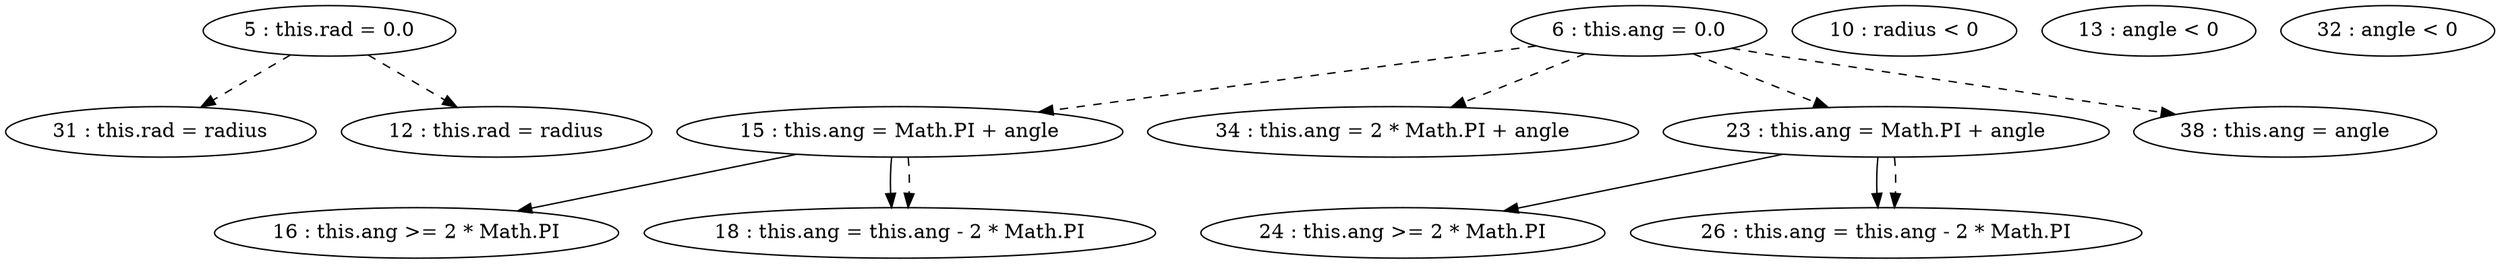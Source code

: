 digraph G {
"5 : this.rad = 0.0"
"5 : this.rad = 0.0" -> "31 : this.rad = radius" [style=dashed]
"5 : this.rad = 0.0" -> "12 : this.rad = radius" [style=dashed]
"6 : this.ang = 0.0"
"6 : this.ang = 0.0" -> "15 : this.ang = Math.PI + angle" [style=dashed]
"6 : this.ang = 0.0" -> "34 : this.ang = 2 * Math.PI + angle" [style=dashed]
"6 : this.ang = 0.0" -> "23 : this.ang = Math.PI + angle" [style=dashed]
"6 : this.ang = 0.0" -> "38 : this.ang = angle" [style=dashed]
"10 : radius < 0"
"12 : this.rad = radius"
"13 : angle < 0"
"15 : this.ang = Math.PI + angle"
"15 : this.ang = Math.PI + angle" -> "16 : this.ang >= 2 * Math.PI"
"15 : this.ang = Math.PI + angle" -> "18 : this.ang = this.ang - 2 * Math.PI"
"15 : this.ang = Math.PI + angle" -> "18 : this.ang = this.ang - 2 * Math.PI" [style=dashed]
"16 : this.ang >= 2 * Math.PI"
"18 : this.ang = this.ang - 2 * Math.PI"
"23 : this.ang = Math.PI + angle"
"23 : this.ang = Math.PI + angle" -> "24 : this.ang >= 2 * Math.PI"
"23 : this.ang = Math.PI + angle" -> "26 : this.ang = this.ang - 2 * Math.PI"
"23 : this.ang = Math.PI + angle" -> "26 : this.ang = this.ang - 2 * Math.PI" [style=dashed]
"24 : this.ang >= 2 * Math.PI"
"26 : this.ang = this.ang - 2 * Math.PI"
"31 : this.rad = radius"
"32 : angle < 0"
"34 : this.ang = 2 * Math.PI + angle"
"38 : this.ang = angle"
}